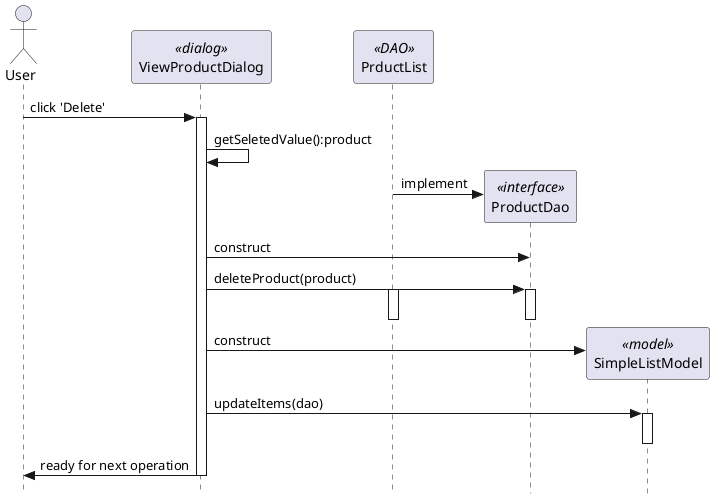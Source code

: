 @startuml
' use strict UML mode
skinparam style strictuml

actor "User" as user

participant "ViewProductDialog" as editor <<dialog>>
user -> editor++ : click 'Delete'
editor -> editor : getSeletedValue():product

create "PrductList" as dao <<DAO>>

create "ProductDao" as interface <<interface>> 
dao -> interface : implement


editor -> interface : construct
editor -> interface++ : deleteProduct(product)
dao++

interface--
dao--

create "SimpleListModel" as model <<model>>
editor -> model : construct

editor -> model++ : updateItems(dao)
model--


editor –> user-- : ready for next operation
@enduml

